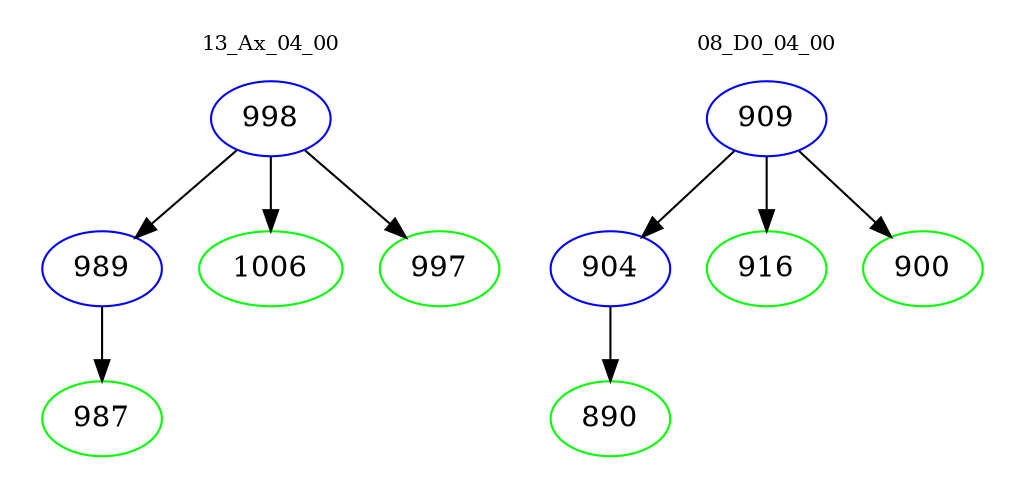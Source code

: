 digraph{
subgraph cluster_0 {
color = white
label = "13_Ax_04_00";
fontsize=10;
T0_998 [label="998", color="blue"]
T0_998 -> T0_989 [color="black"]
T0_989 [label="989", color="blue"]
T0_989 -> T0_987 [color="black"]
T0_987 [label="987", color="green"]
T0_998 -> T0_1006 [color="black"]
T0_1006 [label="1006", color="green"]
T0_998 -> T0_997 [color="black"]
T0_997 [label="997", color="green"]
}
subgraph cluster_1 {
color = white
label = "08_D0_04_00";
fontsize=10;
T1_909 [label="909", color="blue"]
T1_909 -> T1_904 [color="black"]
T1_904 [label="904", color="blue"]
T1_904 -> T1_890 [color="black"]
T1_890 [label="890", color="green"]
T1_909 -> T1_916 [color="black"]
T1_916 [label="916", color="green"]
T1_909 -> T1_900 [color="black"]
T1_900 [label="900", color="green"]
}
}
